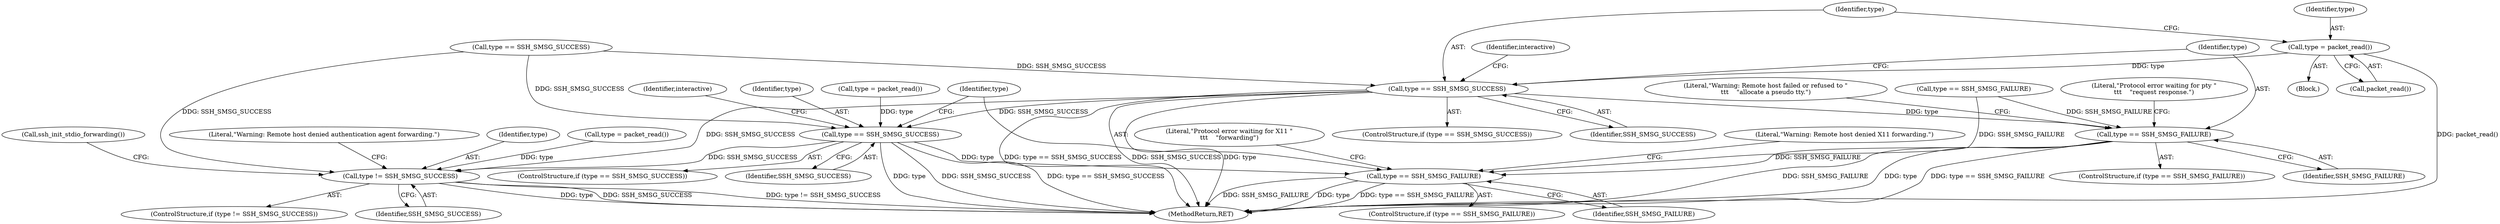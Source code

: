 digraph "0_mindrot_ed4ce82dbfa8a3a3c8ea6fa0db113c71e234416c_1@API" {
"1000256" [label="(Call,type = packet_read())"];
"1000260" [label="(Call,type == SSH_SMSG_SUCCESS)"];
"1000272" [label="(Call,type == SSH_SMSG_FAILURE)"];
"1000344" [label="(Call,type == SSH_SMSG_FAILURE)"];
"1000335" [label="(Call,type == SSH_SMSG_SUCCESS)"];
"1000376" [label="(Call,type != SSH_SMSG_SUCCESS)"];
"1000262" [label="(Identifier,SSH_SMSG_SUCCESS)"];
"1000335" [label="(Call,type == SSH_SMSG_SUCCESS)"];
"1000380" [label="(Literal,\"Warning: Remote host denied authentication agent forwarding.\")"];
"1000261" [label="(Identifier,type)"];
"1000257" [label="(Identifier,type)"];
"1000276" [label="(Literal,\"Warning: Remote host failed or refused to \"\n\t\t\t    \"allocate a pseudo tty.\")"];
"1000472" [label="(MethodReturn,RET)"];
"1000271" [label="(ControlStructure,if (type == SSH_SMSG_FAILURE))"];
"1000279" [label="(Literal,\"Protocol error waiting for pty \"\n\t\t\t    \"request response.\")"];
"1000375" [label="(ControlStructure,if (type != SSH_SMSG_SUCCESS))"];
"1000376" [label="(Call,type != SSH_SMSG_SUCCESS)"];
"1000256" [label="(Call,type = packet_read())"];
"1000337" [label="(Identifier,SSH_SMSG_SUCCESS)"];
"1000377" [label="(Identifier,type)"];
"1000265" [label="(Identifier,interactive)"];
"1000343" [label="(ControlStructure,if (type == SSH_SMSG_FAILURE))"];
"1000371" [label="(Call,type = packet_read())"];
"1000260" [label="(Call,type == SSH_SMSG_SUCCESS)"];
"1000273" [label="(Identifier,type)"];
"1000346" [label="(Identifier,SSH_SMSG_FAILURE)"];
"1000381" [label="(Call,ssh_init_stdio_forwarding())"];
"1000336" [label="(Identifier,type)"];
"1000194" [label="(Block,)"];
"1000331" [label="(Call,type = packet_read())"];
"1000274" [label="(Identifier,SSH_SMSG_FAILURE)"];
"1000353" [label="(Literal,\"Protocol error waiting for X11 \"\n\t\t\t    \"forwarding\")"];
"1000258" [label="(Call,packet_read())"];
"1000378" [label="(Identifier,SSH_SMSG_SUCCESS)"];
"1000175" [label="(Call,type == SSH_SMSG_SUCCESS)"];
"1000259" [label="(ControlStructure,if (type == SSH_SMSG_SUCCESS))"];
"1000184" [label="(Call,type == SSH_SMSG_FAILURE)"];
"1000344" [label="(Call,type == SSH_SMSG_FAILURE)"];
"1000345" [label="(Identifier,type)"];
"1000340" [label="(Identifier,interactive)"];
"1000349" [label="(Literal,\"Warning: Remote host denied X11 forwarding.\")"];
"1000272" [label="(Call,type == SSH_SMSG_FAILURE)"];
"1000334" [label="(ControlStructure,if (type == SSH_SMSG_SUCCESS))"];
"1000256" -> "1000194"  [label="AST: "];
"1000256" -> "1000258"  [label="CFG: "];
"1000257" -> "1000256"  [label="AST: "];
"1000258" -> "1000256"  [label="AST: "];
"1000261" -> "1000256"  [label="CFG: "];
"1000256" -> "1000472"  [label="DDG: packet_read()"];
"1000256" -> "1000260"  [label="DDG: type"];
"1000260" -> "1000259"  [label="AST: "];
"1000260" -> "1000262"  [label="CFG: "];
"1000261" -> "1000260"  [label="AST: "];
"1000262" -> "1000260"  [label="AST: "];
"1000265" -> "1000260"  [label="CFG: "];
"1000273" -> "1000260"  [label="CFG: "];
"1000260" -> "1000472"  [label="DDG: type == SSH_SMSG_SUCCESS"];
"1000260" -> "1000472"  [label="DDG: SSH_SMSG_SUCCESS"];
"1000260" -> "1000472"  [label="DDG: type"];
"1000175" -> "1000260"  [label="DDG: SSH_SMSG_SUCCESS"];
"1000260" -> "1000272"  [label="DDG: type"];
"1000260" -> "1000335"  [label="DDG: SSH_SMSG_SUCCESS"];
"1000260" -> "1000376"  [label="DDG: SSH_SMSG_SUCCESS"];
"1000272" -> "1000271"  [label="AST: "];
"1000272" -> "1000274"  [label="CFG: "];
"1000273" -> "1000272"  [label="AST: "];
"1000274" -> "1000272"  [label="AST: "];
"1000276" -> "1000272"  [label="CFG: "];
"1000279" -> "1000272"  [label="CFG: "];
"1000272" -> "1000472"  [label="DDG: SSH_SMSG_FAILURE"];
"1000272" -> "1000472"  [label="DDG: type"];
"1000272" -> "1000472"  [label="DDG: type == SSH_SMSG_FAILURE"];
"1000184" -> "1000272"  [label="DDG: SSH_SMSG_FAILURE"];
"1000272" -> "1000344"  [label="DDG: SSH_SMSG_FAILURE"];
"1000344" -> "1000343"  [label="AST: "];
"1000344" -> "1000346"  [label="CFG: "];
"1000345" -> "1000344"  [label="AST: "];
"1000346" -> "1000344"  [label="AST: "];
"1000349" -> "1000344"  [label="CFG: "];
"1000353" -> "1000344"  [label="CFG: "];
"1000344" -> "1000472"  [label="DDG: type == SSH_SMSG_FAILURE"];
"1000344" -> "1000472"  [label="DDG: SSH_SMSG_FAILURE"];
"1000344" -> "1000472"  [label="DDG: type"];
"1000335" -> "1000344"  [label="DDG: type"];
"1000184" -> "1000344"  [label="DDG: SSH_SMSG_FAILURE"];
"1000335" -> "1000334"  [label="AST: "];
"1000335" -> "1000337"  [label="CFG: "];
"1000336" -> "1000335"  [label="AST: "];
"1000337" -> "1000335"  [label="AST: "];
"1000340" -> "1000335"  [label="CFG: "];
"1000345" -> "1000335"  [label="CFG: "];
"1000335" -> "1000472"  [label="DDG: type"];
"1000335" -> "1000472"  [label="DDG: SSH_SMSG_SUCCESS"];
"1000335" -> "1000472"  [label="DDG: type == SSH_SMSG_SUCCESS"];
"1000331" -> "1000335"  [label="DDG: type"];
"1000175" -> "1000335"  [label="DDG: SSH_SMSG_SUCCESS"];
"1000335" -> "1000376"  [label="DDG: SSH_SMSG_SUCCESS"];
"1000376" -> "1000375"  [label="AST: "];
"1000376" -> "1000378"  [label="CFG: "];
"1000377" -> "1000376"  [label="AST: "];
"1000378" -> "1000376"  [label="AST: "];
"1000380" -> "1000376"  [label="CFG: "];
"1000381" -> "1000376"  [label="CFG: "];
"1000376" -> "1000472"  [label="DDG: type != SSH_SMSG_SUCCESS"];
"1000376" -> "1000472"  [label="DDG: type"];
"1000376" -> "1000472"  [label="DDG: SSH_SMSG_SUCCESS"];
"1000371" -> "1000376"  [label="DDG: type"];
"1000175" -> "1000376"  [label="DDG: SSH_SMSG_SUCCESS"];
}

